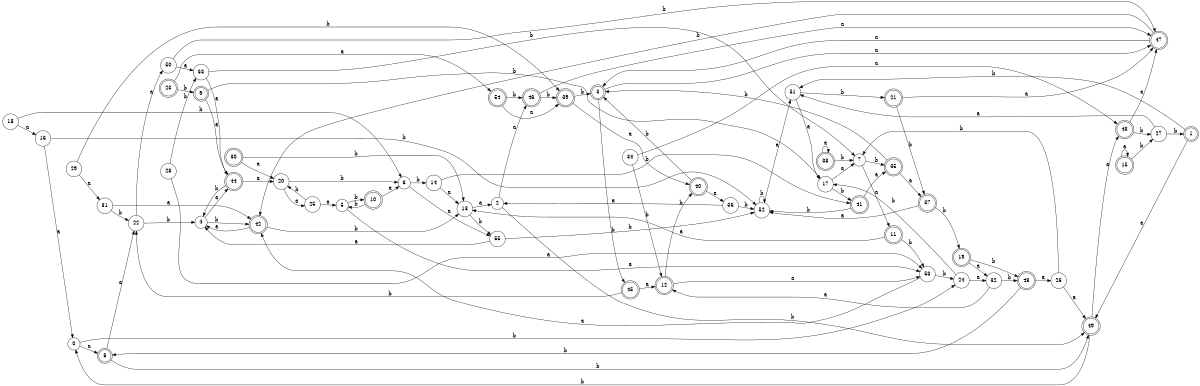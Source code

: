 digraph n45_4 {
__start0 [label="" shape="none"];

rankdir=LR;
size="8,5";

s0 [style="filled", color="black", fillcolor="white" shape="circle", label="0"];
s1 [style="rounded,filled", color="black", fillcolor="white" shape="doublecircle", label="1"];
s2 [style="filled", color="black", fillcolor="white" shape="circle", label="2"];
s3 [style="rounded,filled", color="black", fillcolor="white" shape="doublecircle", label="3"];
s4 [style="filled", color="black", fillcolor="white" shape="circle", label="4"];
s5 [style="filled", color="black", fillcolor="white" shape="circle", label="5"];
s6 [style="filled", color="black", fillcolor="white" shape="circle", label="6"];
s7 [style="filled", color="black", fillcolor="white" shape="circle", label="7"];
s8 [style="rounded,filled", color="black", fillcolor="white" shape="doublecircle", label="8"];
s9 [style="rounded,filled", color="black", fillcolor="white" shape="doublecircle", label="9"];
s10 [style="rounded,filled", color="black", fillcolor="white" shape="doublecircle", label="10"];
s11 [style="rounded,filled", color="black", fillcolor="white" shape="doublecircle", label="11"];
s12 [style="rounded,filled", color="black", fillcolor="white" shape="doublecircle", label="12"];
s13 [style="filled", color="black", fillcolor="white" shape="circle", label="13"];
s14 [style="filled", color="black", fillcolor="white" shape="circle", label="14"];
s15 [style="rounded,filled", color="black", fillcolor="white" shape="doublecircle", label="15"];
s16 [style="filled", color="black", fillcolor="white" shape="circle", label="16"];
s17 [style="filled", color="black", fillcolor="white" shape="circle", label="17"];
s18 [style="filled", color="black", fillcolor="white" shape="circle", label="18"];
s19 [style="rounded,filled", color="black", fillcolor="white" shape="doublecircle", label="19"];
s20 [style="filled", color="black", fillcolor="white" shape="circle", label="20"];
s21 [style="rounded,filled", color="black", fillcolor="white" shape="doublecircle", label="21"];
s22 [style="filled", color="black", fillcolor="white" shape="circle", label="22"];
s23 [style="rounded,filled", color="black", fillcolor="white" shape="doublecircle", label="23"];
s24 [style="filled", color="black", fillcolor="white" shape="circle", label="24"];
s25 [style="filled", color="black", fillcolor="white" shape="circle", label="25"];
s26 [style="filled", color="black", fillcolor="white" shape="circle", label="26"];
s27 [style="filled", color="black", fillcolor="white" shape="circle", label="27"];
s28 [style="filled", color="black", fillcolor="white" shape="circle", label="28"];
s29 [style="filled", color="black", fillcolor="white" shape="circle", label="29"];
s30 [style="rounded,filled", color="black", fillcolor="white" shape="doublecircle", label="30"];
s31 [style="filled", color="black", fillcolor="white" shape="circle", label="31"];
s32 [style="filled", color="black", fillcolor="white" shape="circle", label="32"];
s33 [style="filled", color="black", fillcolor="white" shape="circle", label="33"];
s34 [style="filled", color="black", fillcolor="white" shape="circle", label="34"];
s35 [style="rounded,filled", color="black", fillcolor="white" shape="doublecircle", label="35"];
s36 [style="filled", color="black", fillcolor="white" shape="circle", label="36"];
s37 [style="rounded,filled", color="black", fillcolor="white" shape="doublecircle", label="37"];
s38 [style="rounded,filled", color="black", fillcolor="white" shape="doublecircle", label="38"];
s39 [style="rounded,filled", color="black", fillcolor="white" shape="doublecircle", label="39"];
s40 [style="rounded,filled", color="black", fillcolor="white" shape="doublecircle", label="40"];
s41 [style="rounded,filled", color="black", fillcolor="white" shape="doublecircle", label="41"];
s42 [style="rounded,filled", color="black", fillcolor="white" shape="doublecircle", label="42"];
s43 [style="rounded,filled", color="black", fillcolor="white" shape="doublecircle", label="43"];
s44 [style="rounded,filled", color="black", fillcolor="white" shape="doublecircle", label="44"];
s45 [style="rounded,filled", color="black", fillcolor="white" shape="doublecircle", label="45"];
s46 [style="rounded,filled", color="black", fillcolor="white" shape="doublecircle", label="46"];
s47 [style="rounded,filled", color="black", fillcolor="white" shape="doublecircle", label="47"];
s48 [style="rounded,filled", color="black", fillcolor="white" shape="doublecircle", label="48"];
s49 [style="rounded,filled", color="black", fillcolor="white" shape="doublecircle", label="49"];
s50 [style="filled", color="black", fillcolor="white" shape="circle", label="50"];
s51 [style="filled", color="black", fillcolor="white" shape="circle", label="51"];
s52 [style="filled", color="black", fillcolor="white" shape="circle", label="52"];
s53 [style="filled", color="black", fillcolor="white" shape="circle", label="53"];
s54 [style="rounded,filled", color="black", fillcolor="white" shape="doublecircle", label="54"];
s55 [style="filled", color="black", fillcolor="white" shape="circle", label="55"];
s0 -> s8 [label="a"];
s0 -> s24 [label="b"];
s1 -> s49 [label="a"];
s1 -> s51 [label="b"];
s2 -> s46 [label="a"];
s2 -> s49 [label="b"];
s3 -> s47 [label="a"];
s3 -> s45 [label="b"];
s4 -> s44 [label="a"];
s4 -> s42 [label="b"];
s5 -> s53 [label="a"];
s5 -> s10 [label="b"];
s6 -> s55 [label="a"];
s6 -> s14 [label="b"];
s7 -> s11 [label="a"];
s7 -> s35 [label="b"];
s8 -> s22 [label="a"];
s8 -> s49 [label="b"];
s9 -> s44 [label="a"];
s9 -> s17 [label="b"];
s10 -> s6 [label="a"];
s10 -> s5 [label="b"];
s11 -> s13 [label="a"];
s11 -> s53 [label="b"];
s12 -> s53 [label="a"];
s12 -> s40 [label="b"];
s13 -> s2 [label="a"];
s13 -> s55 [label="b"];
s14 -> s13 [label="a"];
s14 -> s41 [label="b"];
s15 -> s15 [label="a"];
s15 -> s27 [label="b"];
s16 -> s0 [label="a"];
s16 -> s52 [label="b"];
s17 -> s7 [label="a"];
s17 -> s41 [label="b"];
s18 -> s16 [label="a"];
s18 -> s6 [label="b"];
s19 -> s32 [label="a"];
s19 -> s48 [label="b"];
s20 -> s25 [label="a"];
s20 -> s6 [label="b"];
s21 -> s47 [label="a"];
s21 -> s37 [label="b"];
s22 -> s50 [label="a"];
s22 -> s4 [label="b"];
s23 -> s54 [label="a"];
s23 -> s9 [label="b"];
s24 -> s32 [label="a"];
s24 -> s17 [label="b"];
s25 -> s5 [label="a"];
s25 -> s20 [label="b"];
s26 -> s49 [label="a"];
s26 -> s7 [label="b"];
s27 -> s51 [label="a"];
s27 -> s1 [label="b"];
s28 -> s53 [label="a"];
s28 -> s33 [label="b"];
s29 -> s31 [label="a"];
s29 -> s39 [label="b"];
s30 -> s20 [label="a"];
s30 -> s13 [label="b"];
s31 -> s42 [label="a"];
s31 -> s22 [label="b"];
s32 -> s12 [label="a"];
s32 -> s48 [label="b"];
s33 -> s44 [label="a"];
s33 -> s7 [label="b"];
s34 -> s43 [label="a"];
s34 -> s12 [label="b"];
s35 -> s37 [label="a"];
s35 -> s3 [label="b"];
s36 -> s2 [label="a"];
s36 -> s52 [label="b"];
s37 -> s52 [label="a"];
s37 -> s19 [label="b"];
s38 -> s38 [label="a"];
s38 -> s7 [label="b"];
s39 -> s40 [label="a"];
s39 -> s3 [label="b"];
s40 -> s36 [label="a"];
s40 -> s3 [label="b"];
s41 -> s35 [label="a"];
s41 -> s52 [label="b"];
s42 -> s4 [label="a"];
s42 -> s13 [label="b"];
s43 -> s47 [label="a"];
s43 -> s27 [label="b"];
s44 -> s20 [label="a"];
s44 -> s4 [label="b"];
s45 -> s12 [label="a"];
s45 -> s22 [label="b"];
s46 -> s47 [label="a"];
s46 -> s39 [label="b"];
s47 -> s3 [label="a"];
s47 -> s42 [label="b"];
s48 -> s26 [label="a"];
s48 -> s8 [label="b"];
s49 -> s43 [label="a"];
s49 -> s0 [label="b"];
s50 -> s33 [label="a"];
s50 -> s47 [label="b"];
s51 -> s17 [label="a"];
s51 -> s21 [label="b"];
s52 -> s51 [label="a"];
s52 -> s52 [label="b"];
s53 -> s42 [label="a"];
s53 -> s24 [label="b"];
s54 -> s39 [label="a"];
s54 -> s46 [label="b"];
s55 -> s4 [label="a"];
s55 -> s52 [label="b"];

}